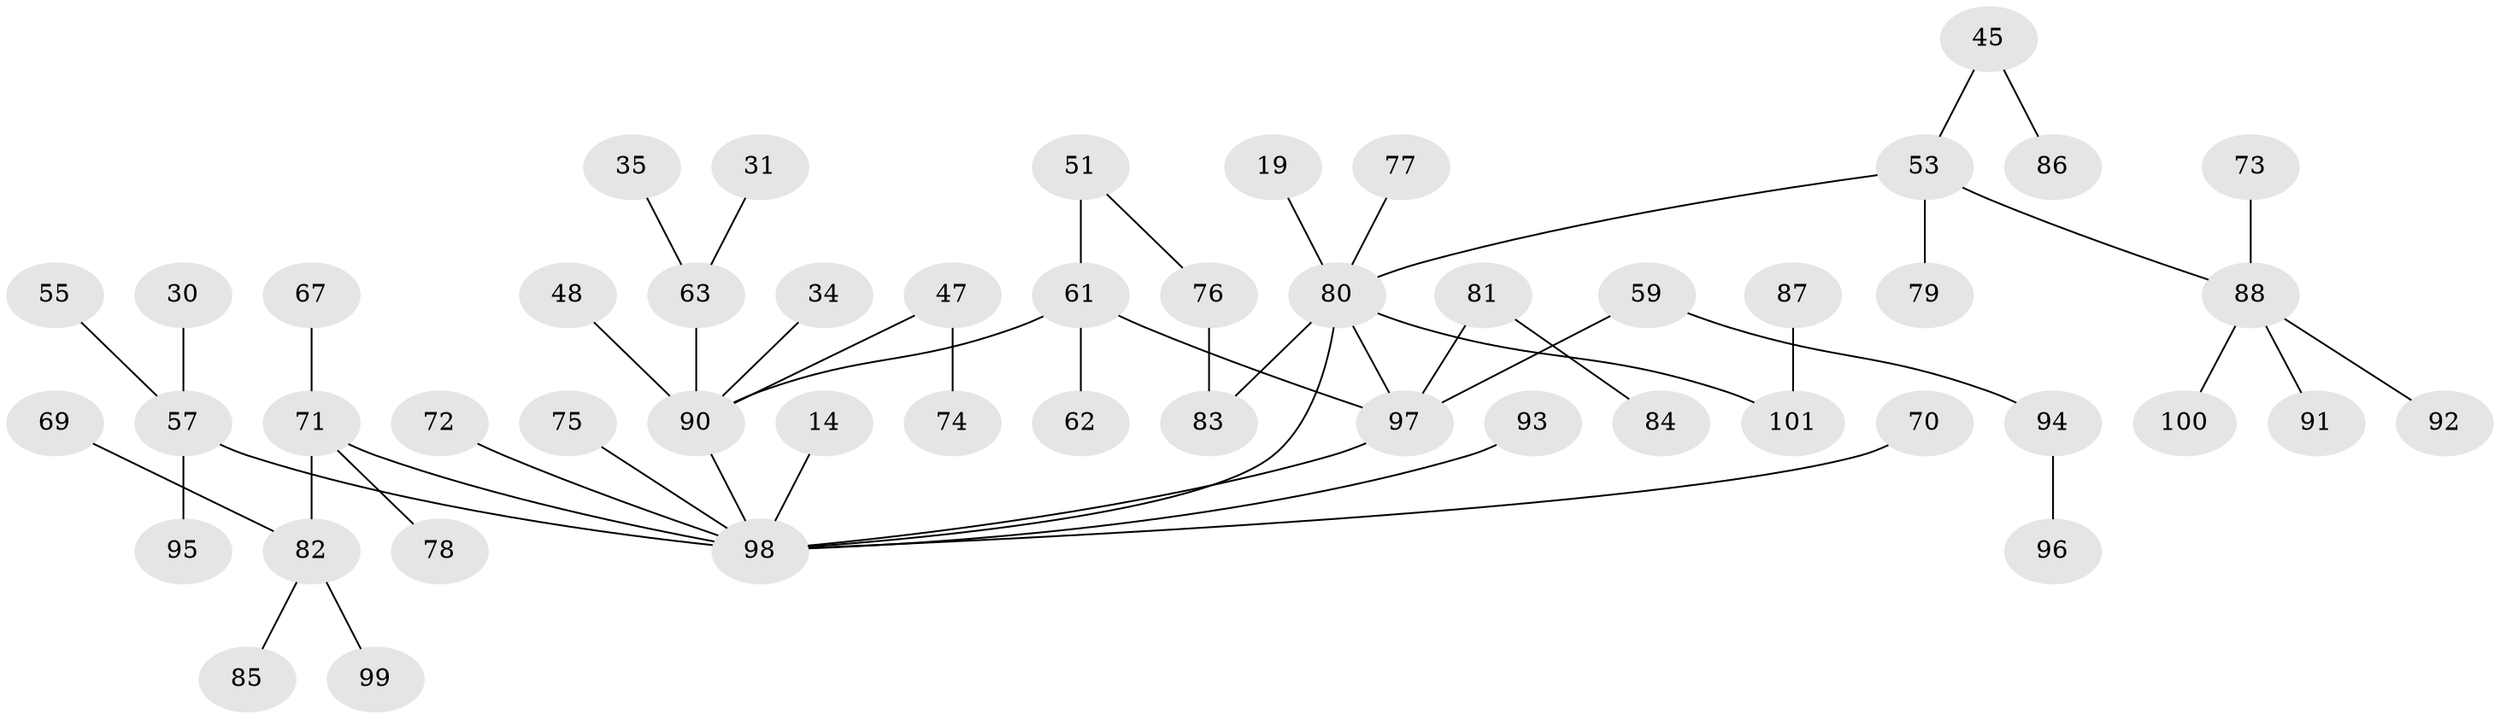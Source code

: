 // original degree distribution, {6: 0.019801980198019802, 5: 0.0594059405940594, 7: 0.019801980198019802, 3: 0.13861386138613863, 4: 0.0594059405940594, 1: 0.4158415841584158, 2: 0.2871287128712871}
// Generated by graph-tools (version 1.1) at 2025/42/03/09/25 04:42:36]
// undirected, 50 vertices, 52 edges
graph export_dot {
graph [start="1"]
  node [color=gray90,style=filled];
  14;
  19;
  30;
  31;
  34;
  35;
  45 [super="+33"];
  47;
  48;
  51;
  53 [super="+10"];
  55;
  57 [super="+28"];
  59;
  61 [super="+37+9+12"];
  62;
  63 [super="+15"];
  67;
  69;
  70;
  71 [super="+56"];
  72;
  73;
  74;
  75;
  76;
  77;
  78;
  79;
  80 [super="+7+49+60+66"];
  81;
  82 [super="+50"];
  83 [super="+68"];
  84;
  85;
  86;
  87;
  88 [super="+65"];
  90 [super="+40+6"];
  91;
  92;
  93;
  94;
  95;
  96;
  97 [super="+36+89"];
  98 [super="+46+52+3"];
  99;
  100;
  101 [super="+54"];
  14 -- 98;
  19 -- 80;
  30 -- 57;
  31 -- 63;
  34 -- 90;
  35 -- 63;
  45 -- 53;
  45 -- 86;
  47 -- 74;
  47 -- 90;
  48 -- 90;
  51 -- 76;
  51 -- 61;
  53 -- 80;
  53 -- 79;
  53 -- 88;
  55 -- 57;
  57 -- 95;
  57 -- 98;
  59 -- 94;
  59 -- 97;
  61 -- 62;
  61 -- 90;
  61 -- 97;
  63 -- 90 [weight=2];
  67 -- 71;
  69 -- 82;
  70 -- 98;
  71 -- 78;
  71 -- 98 [weight=2];
  71 -- 82;
  72 -- 98;
  73 -- 88;
  75 -- 98;
  76 -- 83;
  77 -- 80;
  80 -- 98 [weight=4];
  80 -- 97;
  80 -- 83 [weight=2];
  80 -- 101;
  81 -- 84;
  81 -- 97;
  82 -- 99;
  82 -- 85;
  87 -- 101;
  88 -- 100;
  88 -- 91;
  88 -- 92;
  90 -- 98 [weight=3];
  93 -- 98;
  94 -- 96;
  97 -- 98;
}
